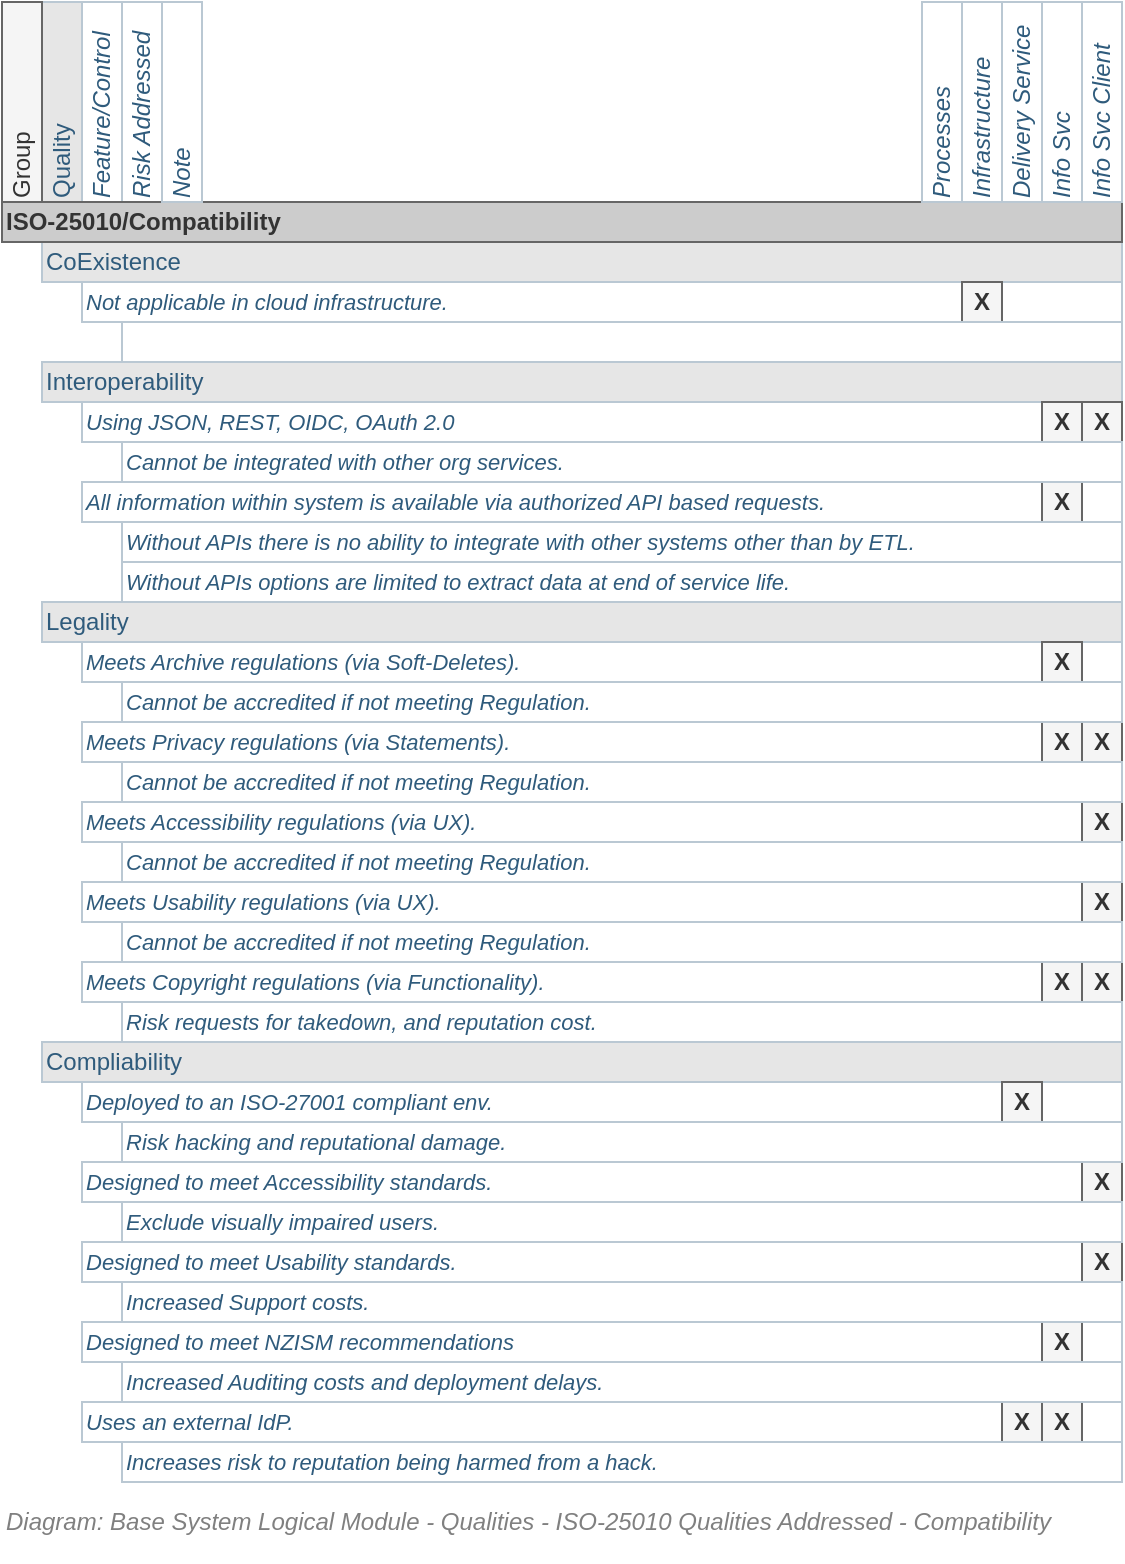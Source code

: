 <mxfile compressed="false" version="17.5.0" type="google">
  <diagram name="Qualities/Addressed/Compatibility" id="TQgee6admdQ8-IeX70Sd">
    <mxGraphModel grid="1" page="1" gridSize="10" guides="1" tooltips="1" connect="1" arrows="1" fold="1" pageScale="1" pageWidth="827" pageHeight="1169" math="0" shadow="0">
      <root>
        <mxCell id="ddRjjBD-A7aVPsGP_HsB-0" />
        <mxCell id="FQjyZTPLwc18ndrJF4am-0" value="Diagram" parent="ddRjjBD-A7aVPsGP_HsB-0" />
        <UserObject label="Quality" id="ddRjjBD-A7aVPsGP_HsB-57">
          <mxCell style="strokeColor=#bac8d3;html=1;fontColor=#2f5b7c;fontSize=12;align=left;horizontal=0;fillColor=#E6E6E6;" vertex="1" parent="FQjyZTPLwc18ndrJF4am-0">
            <mxGeometry x="140" y="180" width="20" height="100" as="geometry" />
          </mxCell>
        </UserObject>
        <UserObject label="Feature/Control" id="ddRjjBD-A7aVPsGP_HsB-58">
          <mxCell style="strokeColor=#bac8d3;html=1;fontColor=#2f5b7c;fontSize=12;align=left;horizontal=0;fontStyle=2" vertex="1" parent="FQjyZTPLwc18ndrJF4am-0">
            <mxGeometry x="160" y="180" width="20" height="100" as="geometry" />
          </mxCell>
        </UserObject>
        <UserObject label="Group" id="ddRjjBD-A7aVPsGP_HsB-115">
          <mxCell style="strokeColor=#666666;html=1;fontColor=#333333;fontSize=12;align=left;horizontal=0;fillColor=#f5f5f5;" vertex="1" parent="FQjyZTPLwc18ndrJF4am-0">
            <mxGeometry x="120" y="180" width="20" height="100" as="geometry" />
          </mxCell>
        </UserObject>
        <UserObject label="Risk Addressed" id="dI_nYUyhcCJuavdN6IAa-10">
          <mxCell style="strokeColor=#bac8d3;html=1;fontColor=#2f5b7c;fontSize=12;align=left;horizontal=0;fontStyle=2" vertex="1" parent="FQjyZTPLwc18ndrJF4am-0">
            <mxGeometry x="180" y="180" width="20" height="100" as="geometry" />
          </mxCell>
        </UserObject>
        <UserObject label="CoExistence" id="ddRjjBD-A7aVPsGP_HsB-24">
          <mxCell style="strokeColor=#bac8d3;html=1;fontColor=#2f5b7c;fontSize=12;align=left;fillColor=#E6E6E6;" vertex="1" parent="FQjyZTPLwc18ndrJF4am-0">
            <mxGeometry x="140" y="300" width="540" height="20" as="geometry" />
          </mxCell>
        </UserObject>
        <UserObject label="Interoperability" id="ddRjjBD-A7aVPsGP_HsB-25">
          <mxCell style="strokeColor=#bac8d3;html=1;fontColor=#2f5b7c;fontSize=12;align=left;fillColor=#E6E6E6;" vertex="1" parent="FQjyZTPLwc18ndrJF4am-0">
            <mxGeometry x="140" y="360" width="540" height="20" as="geometry" />
          </mxCell>
        </UserObject>
        <UserObject label="Legality" id="ddRjjBD-A7aVPsGP_HsB-26">
          <mxCell style="strokeColor=#bac8d3;html=1;fontColor=#2f5b7c;fontSize=12;align=left;fillColor=#E6E6E6;" vertex="1" parent="FQjyZTPLwc18ndrJF4am-0">
            <mxGeometry x="140" y="480" width="540" height="20" as="geometry" />
          </mxCell>
        </UserObject>
        <UserObject label="Compliability" id="ddRjjBD-A7aVPsGP_HsB-27">
          <mxCell style="strokeColor=#bac8d3;html=1;fontColor=#2f5b7c;fontSize=12;align=left;fillColor=#E6E6E6;" vertex="1" parent="FQjyZTPLwc18ndrJF4am-0">
            <mxGeometry x="140" y="700" width="540" height="20" as="geometry" />
          </mxCell>
        </UserObject>
        <UserObject label="Not applicable in cloud infrastructure." id="ddRjjBD-A7aVPsGP_HsB-68">
          <mxCell style="strokeColor=#bac8d3;html=1;fontColor=#2f5b7c;fontSize=11;align=left;fontStyle=2" vertex="1" parent="FQjyZTPLwc18ndrJF4am-0">
            <mxGeometry x="160" y="320" width="520" height="20" as="geometry" />
          </mxCell>
        </UserObject>
        <UserObject label="Designed to meet Accessibility standards." id="ddRjjBD-A7aVPsGP_HsB-84">
          <mxCell style="strokeColor=#bac8d3;html=1;fontColor=#2f5b7c;fontSize=11;align=left;fontStyle=2" vertex="1" parent="FQjyZTPLwc18ndrJF4am-0">
            <mxGeometry x="160" y="760" width="520" height="20" as="geometry" />
          </mxCell>
        </UserObject>
        <UserObject label="Designed to meet Usability standards." id="ddRjjBD-A7aVPsGP_HsB-85">
          <mxCell style="strokeColor=#bac8d3;html=1;fontColor=#2f5b7c;fontSize=11;align=left;fontStyle=2" vertex="1" parent="FQjyZTPLwc18ndrJF4am-0">
            <mxGeometry x="160" y="800" width="520" height="20" as="geometry" />
          </mxCell>
        </UserObject>
        <UserObject label="Designed to meet NZISM recommendations" id="ddRjjBD-A7aVPsGP_HsB-86">
          <mxCell style="strokeColor=#bac8d3;html=1;fontColor=#2f5b7c;fontSize=11;align=left;fontStyle=2" vertex="1" parent="FQjyZTPLwc18ndrJF4am-0">
            <mxGeometry x="160" y="840" width="520" height="20" as="geometry" />
          </mxCell>
        </UserObject>
        <UserObject label="Uses an external IdP." id="ddRjjBD-A7aVPsGP_HsB-87">
          <mxCell style="strokeColor=#bac8d3;html=1;fontColor=#2f5b7c;fontSize=11;align=left;fontStyle=2" vertex="1" parent="FQjyZTPLwc18ndrJF4am-0">
            <mxGeometry x="160" y="880" width="520" height="20" as="geometry" />
          </mxCell>
        </UserObject>
        <UserObject label="ISO-25010/Compatibility" id="ddRjjBD-A7aVPsGP_HsB-109">
          <mxCell style="strokeColor=#666666;html=1;fontColor=#333333;fontSize=12;align=left;fontStyle=1;fillColor=#CCCCCC;" vertex="1" parent="FQjyZTPLwc18ndrJF4am-0">
            <mxGeometry x="120" y="280" width="560" height="20" as="geometry" />
          </mxCell>
        </UserObject>
        <UserObject label="Meets Archive regulations (via Soft-Deletes)." id="jXN-Akv9f5CWN-OfylHO-0">
          <mxCell style="strokeColor=#bac8d3;html=1;fontColor=#2f5b7c;fontSize=11;align=left;fontStyle=2" vertex="1" parent="FQjyZTPLwc18ndrJF4am-0">
            <mxGeometry x="160" y="500" width="520" height="20" as="geometry" />
          </mxCell>
        </UserObject>
        <UserObject label="Meets Privacy regulations (via Statements)." id="jXN-Akv9f5CWN-OfylHO-1">
          <mxCell style="strokeColor=#bac8d3;html=1;fontColor=#2f5b7c;fontSize=11;align=left;fontStyle=2" vertex="1" parent="FQjyZTPLwc18ndrJF4am-0">
            <mxGeometry x="160" y="540" width="520" height="20" as="geometry" />
          </mxCell>
        </UserObject>
        <UserObject label="Meets Accessibility regulations (via UX)." id="jXN-Akv9f5CWN-OfylHO-2">
          <mxCell style="strokeColor=#bac8d3;html=1;fontColor=#2f5b7c;fontSize=11;align=left;fontStyle=2" vertex="1" parent="FQjyZTPLwc18ndrJF4am-0">
            <mxGeometry x="160" y="580" width="520" height="20" as="geometry" />
          </mxCell>
        </UserObject>
        <UserObject label="Meets Usability regulations (via UX)." id="jXN-Akv9f5CWN-OfylHO-3">
          <mxCell style="strokeColor=#bac8d3;html=1;fontColor=#2f5b7c;fontSize=11;align=left;fontStyle=2" vertex="1" parent="FQjyZTPLwc18ndrJF4am-0">
            <mxGeometry x="160" y="620" width="520" height="20" as="geometry" />
          </mxCell>
        </UserObject>
        <UserObject label="Meets Copyright regulations (via Functionality)." id="jXN-Akv9f5CWN-OfylHO-4">
          <mxCell style="strokeColor=#bac8d3;html=1;fontColor=#2f5b7c;fontSize=11;align=left;fontStyle=2" vertex="1" parent="FQjyZTPLwc18ndrJF4am-0">
            <mxGeometry x="160" y="660" width="520" height="20" as="geometry" />
          </mxCell>
        </UserObject>
        <UserObject label="Using JSON, REST, OIDC, OAuth 2.0" id="jXN-Akv9f5CWN-OfylHO-5">
          <mxCell style="strokeColor=#bac8d3;html=1;fontColor=#2f5b7c;fontSize=11;align=left;fontStyle=2" vertex="1" parent="FQjyZTPLwc18ndrJF4am-0">
            <mxGeometry x="160" y="380" width="520" height="20" as="geometry" />
          </mxCell>
        </UserObject>
        <UserObject label="Deployed to an ISO-27001 compliant env." id="qFNtOzdSw0ib6ekGHqu8-23">
          <mxCell style="strokeColor=#bac8d3;html=1;fontColor=#2f5b7c;fontSize=11;align=left;fontStyle=2" vertex="1" parent="FQjyZTPLwc18ndrJF4am-0">
            <mxGeometry x="160" y="720" width="520" height="20" as="geometry" />
          </mxCell>
        </UserObject>
        <UserObject label="All information within system is available via authorized API based requests.&amp;nbsp;" id="p6kRHnsjRpVzczCyofZO-0">
          <mxCell style="strokeColor=#bac8d3;html=1;fontColor=#2f5b7c;fontSize=11;align=left;fontStyle=2" vertex="1" parent="FQjyZTPLwc18ndrJF4am-0">
            <mxGeometry x="160" y="420" width="520" height="20" as="geometry" />
          </mxCell>
        </UserObject>
        <UserObject label="Note" id="1pcVE2VZaFWCfkWy1rZl-0">
          <mxCell style="strokeColor=#bac8d3;html=1;fontColor=#2f5b7c;fontSize=12;align=left;horizontal=0;fontStyle=2" vertex="1" parent="FQjyZTPLwc18ndrJF4am-0">
            <mxGeometry x="200" y="180" width="20" height="100" as="geometry" />
          </mxCell>
        </UserObject>
        <UserObject label="Infrastructure" id="rmYkjkCQpwUf9vUdCmVR-0">
          <mxCell style="strokeColor=#bac8d3;html=1;fontColor=#2f5b7c;fontSize=12;align=left;horizontal=0;fontStyle=2" vertex="1" parent="FQjyZTPLwc18ndrJF4am-0">
            <mxGeometry x="600" y="180" width="20" height="100" as="geometry" />
          </mxCell>
        </UserObject>
        <UserObject label="Info Svc" id="rmYkjkCQpwUf9vUdCmVR-1">
          <mxCell style="strokeColor=#bac8d3;html=1;fontColor=#2f5b7c;fontSize=12;align=left;horizontal=0;fontStyle=2" vertex="1" parent="FQjyZTPLwc18ndrJF4am-0">
            <mxGeometry x="640" y="180" width="20" height="100" as="geometry" />
          </mxCell>
        </UserObject>
        <UserObject label="Info Svc Client" id="rmYkjkCQpwUf9vUdCmVR-2">
          <mxCell style="strokeColor=#bac8d3;html=1;fontColor=#2f5b7c;fontSize=12;align=left;horizontal=0;fontStyle=2" vertex="1" parent="FQjyZTPLwc18ndrJF4am-0">
            <mxGeometry x="660" y="180" width="20" height="100" as="geometry" />
          </mxCell>
        </UserObject>
        <UserObject label="Delivery Service" id="rmYkjkCQpwUf9vUdCmVR-3">
          <mxCell style="strokeColor=#bac8d3;html=1;fontColor=#2f5b7c;fontSize=12;align=left;horizontal=0;fontStyle=2" vertex="1" parent="FQjyZTPLwc18ndrJF4am-0">
            <mxGeometry x="620" y="180" width="20" height="100" as="geometry" />
          </mxCell>
        </UserObject>
        <UserObject label="Processes" id="rmYkjkCQpwUf9vUdCmVR-4">
          <mxCell style="strokeColor=#bac8d3;html=1;fontColor=#2f5b7c;fontSize=12;align=left;horizontal=0;fontStyle=2" vertex="1" parent="FQjyZTPLwc18ndrJF4am-0">
            <mxGeometry x="580" y="180" width="20" height="100" as="geometry" />
          </mxCell>
        </UserObject>
        <mxCell id="rmYkjkCQpwUf9vUdCmVR-5" value="&lt;b&gt;X&lt;/b&gt;" style="text;html=1;strokeColor=#666666;fillColor=#f5f5f5;align=center;verticalAlign=middle;whiteSpace=wrap;rounded=0;fontSize=12;fontColor=#333333;" vertex="1" parent="FQjyZTPLwc18ndrJF4am-0">
          <mxGeometry x="600" y="320" width="20" height="20" as="geometry" />
        </mxCell>
        <mxCell id="rmYkjkCQpwUf9vUdCmVR-7" value="&lt;b&gt;X&lt;/b&gt;" style="text;html=1;strokeColor=#666666;fillColor=#f5f5f5;align=center;verticalAlign=middle;whiteSpace=wrap;rounded=0;fontSize=12;fontColor=#333333;" vertex="1" parent="FQjyZTPLwc18ndrJF4am-0">
          <mxGeometry x="640" y="380" width="20" height="20" as="geometry" />
        </mxCell>
        <mxCell id="rmYkjkCQpwUf9vUdCmVR-8" value="&lt;b&gt;X&lt;/b&gt;" style="text;html=1;strokeColor=#666666;fillColor=#f5f5f5;align=center;verticalAlign=middle;whiteSpace=wrap;rounded=0;fontSize=12;fontColor=#333333;" vertex="1" parent="FQjyZTPLwc18ndrJF4am-0">
          <mxGeometry x="660" y="380" width="20" height="20" as="geometry" />
        </mxCell>
        <mxCell id="rmYkjkCQpwUf9vUdCmVR-9" value="&lt;b&gt;X&lt;/b&gt;" style="text;html=1;strokeColor=#666666;fillColor=#f5f5f5;align=center;verticalAlign=middle;whiteSpace=wrap;rounded=0;fontSize=12;fontColor=#333333;" vertex="1" parent="FQjyZTPLwc18ndrJF4am-0">
          <mxGeometry x="640" y="420" width="20" height="20" as="geometry" />
        </mxCell>
        <mxCell id="rmYkjkCQpwUf9vUdCmVR-10" value="&lt;b&gt;X&lt;/b&gt;" style="text;html=1;strokeColor=#666666;fillColor=#f5f5f5;align=center;verticalAlign=middle;whiteSpace=wrap;rounded=0;fontSize=12;fontColor=#333333;" vertex="1" parent="FQjyZTPLwc18ndrJF4am-0">
          <mxGeometry x="640" y="500" width="20" height="20" as="geometry" />
        </mxCell>
        <mxCell id="rmYkjkCQpwUf9vUdCmVR-11" value="&lt;b&gt;X&lt;/b&gt;" style="text;html=1;strokeColor=#666666;fillColor=#f5f5f5;align=center;verticalAlign=middle;whiteSpace=wrap;rounded=0;fontSize=12;fontColor=#333333;" vertex="1" parent="FQjyZTPLwc18ndrJF4am-0">
          <mxGeometry x="640" y="540" width="20" height="20" as="geometry" />
        </mxCell>
        <mxCell id="rmYkjkCQpwUf9vUdCmVR-12" value="&lt;b&gt;X&lt;/b&gt;" style="text;html=1;strokeColor=#666666;fillColor=#f5f5f5;align=center;verticalAlign=middle;whiteSpace=wrap;rounded=0;fontSize=12;fontColor=#333333;" vertex="1" parent="FQjyZTPLwc18ndrJF4am-0">
          <mxGeometry x="660" y="540" width="20" height="20" as="geometry" />
        </mxCell>
        <mxCell id="rmYkjkCQpwUf9vUdCmVR-13" value="&lt;b&gt;X&lt;/b&gt;" style="text;html=1;strokeColor=#666666;fillColor=#f5f5f5;align=center;verticalAlign=middle;whiteSpace=wrap;rounded=0;fontSize=12;fontColor=#333333;" vertex="1" parent="FQjyZTPLwc18ndrJF4am-0">
          <mxGeometry x="660" y="580" width="20" height="20" as="geometry" />
        </mxCell>
        <mxCell id="rmYkjkCQpwUf9vUdCmVR-14" value="&lt;b&gt;X&lt;/b&gt;" style="text;html=1;strokeColor=#666666;fillColor=#f5f5f5;align=center;verticalAlign=middle;whiteSpace=wrap;rounded=0;fontSize=12;fontColor=#333333;" vertex="1" parent="FQjyZTPLwc18ndrJF4am-0">
          <mxGeometry x="660" y="620" width="20" height="20" as="geometry" />
        </mxCell>
        <mxCell id="rmYkjkCQpwUf9vUdCmVR-15" value="&lt;b&gt;X&lt;/b&gt;" style="text;html=1;strokeColor=#666666;fillColor=#f5f5f5;align=center;verticalAlign=middle;whiteSpace=wrap;rounded=0;fontSize=12;fontColor=#333333;" vertex="1" parent="FQjyZTPLwc18ndrJF4am-0">
          <mxGeometry x="660" y="660" width="20" height="20" as="geometry" />
        </mxCell>
        <mxCell id="rmYkjkCQpwUf9vUdCmVR-16" value="&lt;b&gt;X&lt;/b&gt;" style="text;html=1;strokeColor=#666666;fillColor=#f5f5f5;align=center;verticalAlign=middle;whiteSpace=wrap;rounded=0;fontSize=12;fontColor=#333333;" vertex="1" parent="FQjyZTPLwc18ndrJF4am-0">
          <mxGeometry x="640" y="660" width="20" height="20" as="geometry" />
        </mxCell>
        <mxCell id="rmYkjkCQpwUf9vUdCmVR-18" value="&lt;b&gt;X&lt;/b&gt;" style="text;html=1;strokeColor=#666666;fillColor=#f5f5f5;align=center;verticalAlign=middle;whiteSpace=wrap;rounded=0;fontSize=12;fontColor=#333333;" vertex="1" parent="FQjyZTPLwc18ndrJF4am-0">
          <mxGeometry x="620" y="720" width="20" height="20" as="geometry" />
        </mxCell>
        <mxCell id="rmYkjkCQpwUf9vUdCmVR-19" value="&lt;b&gt;X&lt;/b&gt;" style="text;html=1;strokeColor=#666666;fillColor=#f5f5f5;align=center;verticalAlign=middle;whiteSpace=wrap;rounded=0;fontSize=12;fontColor=#333333;" vertex="1" parent="FQjyZTPLwc18ndrJF4am-0">
          <mxGeometry x="660" y="760" width="20" height="20" as="geometry" />
        </mxCell>
        <mxCell id="rmYkjkCQpwUf9vUdCmVR-20" value="&lt;b&gt;X&lt;/b&gt;" style="text;html=1;strokeColor=#666666;fillColor=#f5f5f5;align=center;verticalAlign=middle;whiteSpace=wrap;rounded=0;fontSize=12;fontColor=#333333;" vertex="1" parent="FQjyZTPLwc18ndrJF4am-0">
          <mxGeometry x="660" y="800" width="20" height="20" as="geometry" />
        </mxCell>
        <mxCell id="rmYkjkCQpwUf9vUdCmVR-21" value="&lt;b&gt;X&lt;/b&gt;" style="text;html=1;strokeColor=#666666;fillColor=#f5f5f5;align=center;verticalAlign=middle;whiteSpace=wrap;rounded=0;fontSize=12;fontColor=#333333;" vertex="1" parent="FQjyZTPLwc18ndrJF4am-0">
          <mxGeometry x="640" y="840" width="20" height="20" as="geometry" />
        </mxCell>
        <mxCell id="rmYkjkCQpwUf9vUdCmVR-22" value="&lt;b&gt;X&lt;/b&gt;" style="text;html=1;strokeColor=#666666;fillColor=#f5f5f5;align=center;verticalAlign=middle;whiteSpace=wrap;rounded=0;fontSize=12;fontColor=#333333;" vertex="1" parent="FQjyZTPLwc18ndrJF4am-0">
          <mxGeometry x="640" y="880" width="20" height="20" as="geometry" />
        </mxCell>
        <mxCell id="rmYkjkCQpwUf9vUdCmVR-23" value="&lt;b&gt;X&lt;/b&gt;" style="text;html=1;strokeColor=#666666;fillColor=#f5f5f5;align=center;verticalAlign=middle;whiteSpace=wrap;rounded=0;fontSize=12;fontColor=#333333;" vertex="1" parent="FQjyZTPLwc18ndrJF4am-0">
          <mxGeometry x="620" y="880" width="20" height="20" as="geometry" />
        </mxCell>
        <mxCell id="j6G5CZbEOj8VBcnn6Y9G-0" value="Title/Diagram" parent="ddRjjBD-A7aVPsGP_HsB-0" />
        <mxCell id="j6G5CZbEOj8VBcnn6Y9G-1" value="&lt;span style=&quot;font-size: 12px&quot;&gt;Diagram: Base System Logical Module - Qualities -&amp;nbsp;&lt;/span&gt;&lt;span style=&quot;font-size: 12px&quot;&gt;ISO-25010 Qualities Addressed - Compatibility&lt;/span&gt;" style="text;strokeColor=none;fillColor=none;html=1;fontSize=12;fontStyle=2;verticalAlign=middle;align=left;shadow=0;glass=0;comic=0;opacity=30;fontColor=#808080;" vertex="1" parent="j6G5CZbEOj8VBcnn6Y9G-0">
          <mxGeometry x="120" y="920" width="560" height="40" as="geometry" />
        </mxCell>
        <mxCell id="ddRjjBD-A7aVPsGP_HsB-1" value="Title/Page" visible="0" parent="ddRjjBD-A7aVPsGP_HsB-0" />
        <mxCell id="ddRjjBD-A7aVPsGP_HsB-2" value="" style="group;fontSize=10;" vertex="1" connectable="0" parent="ddRjjBD-A7aVPsGP_HsB-1">
          <mxGeometry x="120" y="120" width="560" height="45" as="geometry" />
        </mxCell>
        <mxCell id="ddRjjBD-A7aVPsGP_HsB-3" value="&lt;span style=&quot;font-size: 12px;&quot;&gt;Base Logical Module - Qualities -&amp;nbsp;&lt;/span&gt;&lt;span style=&quot;font-size: 12px;&quot;&gt;ISO-25010 Qualities Addressed - Compatibility&lt;/span&gt;" style="text;strokeColor=none;fillColor=none;html=1;fontSize=12;fontStyle=1;verticalAlign=middle;align=left;shadow=0;glass=0;comic=0;opacity=30;fontColor=#808080;" vertex="1" parent="ddRjjBD-A7aVPsGP_HsB-2">
          <mxGeometry width="560" height="40" as="geometry" />
        </mxCell>
        <mxCell id="ddRjjBD-A7aVPsGP_HsB-4" value="" style="line;strokeWidth=2;html=1;shadow=0;glass=0;comic=0;fillColor=none;fontSize=10;fontColor=#CCCCCC;labelBackgroundColor=none;strokeColor=#CCCCCC;" vertex="1" parent="ddRjjBD-A7aVPsGP_HsB-2">
          <mxGeometry y="35" width="560" height="10" as="geometry" />
        </mxCell>
        <mxCell id="ddRjjBD-A7aVPsGP_HsB-5" value="About" parent="ddRjjBD-A7aVPsGP_HsB-0" />
        <UserObject label="" id="qFNtOzdSw0ib6ekGHqu8-0">
          <mxCell style="strokeColor=#bac8d3;html=1;fontColor=#2f5b7c;fontSize=11;align=left;fontStyle=2" vertex="1" parent="ddRjjBD-A7aVPsGP_HsB-5">
            <mxGeometry x="180" y="340" width="500" height="20" as="geometry" />
          </mxCell>
        </UserObject>
        <UserObject label="Cannot be integrated with other org services." id="qFNtOzdSw0ib6ekGHqu8-1">
          <mxCell style="strokeColor=#bac8d3;html=1;fontColor=#2f5b7c;fontSize=11;align=left;fontStyle=2" vertex="1" parent="ddRjjBD-A7aVPsGP_HsB-5">
            <mxGeometry x="180" y="400" width="500" height="20" as="geometry" />
          </mxCell>
        </UserObject>
        <UserObject label="Cannot be accredited if not meeting Regulation." id="qFNtOzdSw0ib6ekGHqu8-5">
          <mxCell style="strokeColor=#bac8d3;html=1;fontColor=#2f5b7c;fontSize=11;align=left;fontStyle=2" vertex="1" parent="ddRjjBD-A7aVPsGP_HsB-5">
            <mxGeometry x="180" y="520" width="500" height="20" as="geometry" />
          </mxCell>
        </UserObject>
        <UserObject label="Cannot be accredited if not meeting Regulation." id="qFNtOzdSw0ib6ekGHqu8-6">
          <mxCell style="strokeColor=#bac8d3;html=1;fontColor=#2f5b7c;fontSize=11;align=left;fontStyle=2" vertex="1" parent="ddRjjBD-A7aVPsGP_HsB-5">
            <mxGeometry x="180" y="560" width="500" height="20" as="geometry" />
          </mxCell>
        </UserObject>
        <UserObject label="Cannot be accredited if not meeting Regulation." id="qFNtOzdSw0ib6ekGHqu8-7">
          <mxCell style="strokeColor=#bac8d3;html=1;fontColor=#2f5b7c;fontSize=11;align=left;fontStyle=2" vertex="1" parent="ddRjjBD-A7aVPsGP_HsB-5">
            <mxGeometry x="180" y="600" width="500" height="20" as="geometry" />
          </mxCell>
        </UserObject>
        <UserObject label="Cannot be accredited if not meeting Regulation." id="qFNtOzdSw0ib6ekGHqu8-8">
          <mxCell style="strokeColor=#bac8d3;html=1;fontColor=#2f5b7c;fontSize=11;align=left;fontStyle=2" vertex="1" parent="ddRjjBD-A7aVPsGP_HsB-5">
            <mxGeometry x="180" y="640" width="500" height="20" as="geometry" />
          </mxCell>
        </UserObject>
        <UserObject label="Risk requests for takedown, and reputation cost." id="qFNtOzdSw0ib6ekGHqu8-9">
          <mxCell style="strokeColor=#bac8d3;html=1;fontColor=#2f5b7c;fontSize=11;align=left;fontStyle=2" vertex="1" parent="ddRjjBD-A7aVPsGP_HsB-5">
            <mxGeometry x="180" y="680" width="500" height="20" as="geometry" />
          </mxCell>
        </UserObject>
        <UserObject label="Exclude visually impaired users." id="qFNtOzdSw0ib6ekGHqu8-10">
          <mxCell style="strokeColor=#bac8d3;html=1;fontColor=#2f5b7c;fontSize=11;align=left;fontStyle=2" vertex="1" parent="ddRjjBD-A7aVPsGP_HsB-5">
            <mxGeometry x="180" y="780" width="500" height="20" as="geometry" />
          </mxCell>
        </UserObject>
        <UserObject label="Increased Support costs." id="qFNtOzdSw0ib6ekGHqu8-11">
          <mxCell style="strokeColor=#bac8d3;html=1;fontColor=#2f5b7c;fontSize=11;align=left;fontStyle=2" vertex="1" parent="ddRjjBD-A7aVPsGP_HsB-5">
            <mxGeometry x="180" y="820" width="500" height="20" as="geometry" />
          </mxCell>
        </UserObject>
        <UserObject label="Increased Auditing costs and deployment delays." id="qFNtOzdSw0ib6ekGHqu8-12">
          <mxCell style="strokeColor=#bac8d3;html=1;fontColor=#2f5b7c;fontSize=11;align=left;fontStyle=2" vertex="1" parent="ddRjjBD-A7aVPsGP_HsB-5">
            <mxGeometry x="180" y="860" width="500" height="20" as="geometry" />
          </mxCell>
        </UserObject>
        <UserObject label="Increases risk to reputation being harmed from a hack." id="qFNtOzdSw0ib6ekGHqu8-13">
          <mxCell style="strokeColor=#bac8d3;html=1;fontColor=#2f5b7c;fontSize=11;align=left;fontStyle=2" vertex="1" parent="ddRjjBD-A7aVPsGP_HsB-5">
            <mxGeometry x="180" y="900" width="500" height="20" as="geometry" />
          </mxCell>
        </UserObject>
        <UserObject label="Risk hacking and reputational damage." id="qFNtOzdSw0ib6ekGHqu8-24">
          <mxCell style="strokeColor=#bac8d3;html=1;fontColor=#2f5b7c;fontSize=11;align=left;fontStyle=2" vertex="1" parent="ddRjjBD-A7aVPsGP_HsB-5">
            <mxGeometry x="180" y="740" width="500" height="20" as="geometry" />
          </mxCell>
        </UserObject>
        <UserObject label="Without APIs there is no ability to integrate with other systems other than by ETL.&amp;nbsp;" id="p6kRHnsjRpVzczCyofZO-1">
          <mxCell style="strokeColor=#bac8d3;html=1;fontColor=#2f5b7c;fontSize=11;align=left;fontStyle=2" vertex="1" parent="ddRjjBD-A7aVPsGP_HsB-5">
            <mxGeometry x="180" y="440" width="500" height="20" as="geometry" />
          </mxCell>
        </UserObject>
        <UserObject label="Without APIs options are limited to extract data at end of service life.&amp;nbsp;" id="p6kRHnsjRpVzczCyofZO-2">
          <mxCell style="strokeColor=#bac8d3;html=1;fontColor=#2f5b7c;fontSize=11;align=left;fontStyle=2" vertex="1" parent="ddRjjBD-A7aVPsGP_HsB-5">
            <mxGeometry x="180" y="460" width="500" height="20" as="geometry" />
          </mxCell>
        </UserObject>
      </root>
    </mxGraphModel>
  </diagram>
</mxfile>

